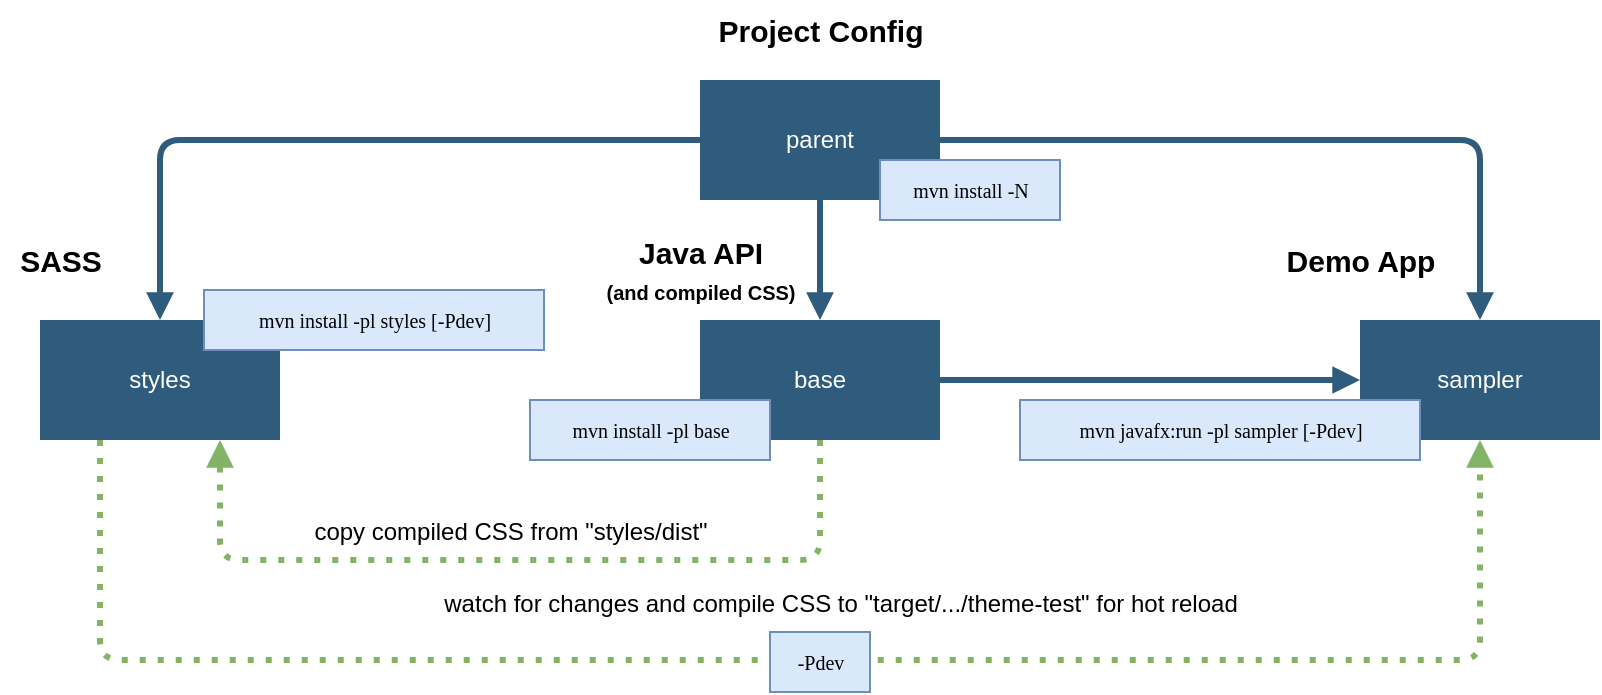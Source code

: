 <mxfile version="20.3.0" type="device"><diagram id="07fea595-8f29-1299-0266-81d95cde20df" name="Page-1"><mxGraphModel dx="1038" dy="577" grid="1" gridSize="10" guides="1" tooltips="1" connect="1" arrows="1" fold="1" page="1" pageScale="1" pageWidth="1169" pageHeight="827" background="#ffffff" math="0" shadow="0"><root><mxCell id="0"/><mxCell id="1" parent="0"/><mxCell id="202" value="" style="edgeStyle=segmentEdgeStyle;strokeColor=#2F5B7C;strokeWidth=3;html=1;endArrow=block;endFill=1;" parent="1" source="171" edge="1"><mxGeometry x="164.5" y="178.5" width="100" height="100" as="geometry"><mxPoint x="224.5" y="248.5" as="sourcePoint"/><mxPoint x="570" y="200" as="targetPoint"/><Array as="points"><mxPoint x="570" y="170"/><mxPoint x="570" y="170"/></Array></mxGeometry></mxCell><mxCell id="171" value="parent" style="whiteSpace=wrap;shadow=0;fontColor=#FFFFFF;fontFamily=Helvetica;fontStyle=0;html=1;fontSize=12;plain-purple;strokeColor=none;fillColor=#2f5b7c;gradientColor=none;spacing=6;verticalAlign=middle;" parent="1" vertex="1"><mxGeometry x="510" y="80" width="120" height="60" as="geometry"/></mxCell><mxCell id="175" value="" style="edgeStyle=segmentEdgeStyle;strokeColor=#2F5B7C;strokeWidth=3;html=1;endArrow=block;endFill=1;" parent="1" source="171" edge="1"><mxGeometry width="100" height="100" relative="1" as="geometry"><mxPoint x="184.5" y="198.5" as="sourcePoint"/><mxPoint x="240" y="200" as="targetPoint"/><Array as="points"><mxPoint x="240" y="110"/><mxPoint x="240" y="200"/></Array></mxGeometry></mxCell><mxCell id="dOQDQH1xTs-0XCnhmevT-217" value="base" style="whiteSpace=wrap;shadow=0;fontColor=#FFFFFF;fontFamily=Helvetica;fontStyle=0;html=1;fontSize=12;plain-purple;strokeColor=none;fillColor=#2f5b7c;gradientColor=none;spacing=6;verticalAlign=middle;" vertex="1" parent="1"><mxGeometry x="510" y="200" width="120" height="60" as="geometry"/></mxCell><mxCell id="dOQDQH1xTs-0XCnhmevT-218" value="sampler" style="whiteSpace=wrap;shadow=0;fontColor=#FFFFFF;fontFamily=Helvetica;fontStyle=0;html=1;fontSize=12;plain-purple;strokeColor=none;fillColor=#2f5b7c;gradientColor=none;spacing=6;verticalAlign=middle;" vertex="1" parent="1"><mxGeometry x="840" y="200" width="120" height="60" as="geometry"/></mxCell><mxCell id="dOQDQH1xTs-0XCnhmevT-220" value="" style="edgeStyle=segmentEdgeStyle;strokeColor=#2F5B7C;strokeWidth=3;html=1;endArrow=block;endFill=1;exitX=1;exitY=0.5;exitDx=0;exitDy=0;entryX=0;entryY=0.5;entryDx=0;entryDy=0;" edge="1" parent="1" source="dOQDQH1xTs-0XCnhmevT-217" target="dOQDQH1xTs-0XCnhmevT-218"><mxGeometry x="274.5" y="328.5" width="100" height="100" as="geometry"><mxPoint x="680" y="290" as="sourcePoint"/><mxPoint x="680" y="350" as="targetPoint"/><Array as="points"/></mxGeometry></mxCell><mxCell id="dOQDQH1xTs-0XCnhmevT-221" value="styles" style="whiteSpace=wrap;shadow=0;fontColor=#FFFFFF;fontFamily=Helvetica;fontStyle=0;html=1;fontSize=12;plain-purple;strokeColor=none;fillColor=#2f5b7c;gradientColor=none;spacing=6;verticalAlign=middle;" vertex="1" parent="1"><mxGeometry x="180" y="200" width="120" height="60" as="geometry"/></mxCell><mxCell id="dOQDQH1xTs-0XCnhmevT-222" value="" style="edgeStyle=segmentEdgeStyle;strokeColor=#2F5B7C;strokeWidth=3;html=1;endArrow=block;endFill=1;" edge="1" parent="1"><mxGeometry width="100" height="100" relative="1" as="geometry"><mxPoint x="630" y="110" as="sourcePoint"/><mxPoint x="900" y="200" as="targetPoint"/><Array as="points"><mxPoint x="900" y="110"/><mxPoint x="900" y="200"/></Array></mxGeometry></mxCell><mxCell id="dOQDQH1xTs-0XCnhmevT-223" value="" style="edgeStyle=segmentEdgeStyle;strokeColor=#82b366;strokeWidth=3;html=1;endArrow=block;endFill=1;exitX=0.5;exitY=1;exitDx=0;exitDy=0;dashed=1;dashPattern=1 2;fillColor=#d5e8d4;" edge="1" parent="1" source="dOQDQH1xTs-0XCnhmevT-217"><mxGeometry x="-96.5" y="418.5" width="100" height="100" as="geometry"><mxPoint x="279" y="260" as="sourcePoint"/><mxPoint x="270" y="260" as="targetPoint"/><Array as="points"><mxPoint x="570" y="320"/><mxPoint x="270" y="320"/></Array></mxGeometry></mxCell><mxCell id="dOQDQH1xTs-0XCnhmevT-224" value="" style="edgeStyle=segmentEdgeStyle;strokeColor=#82b366;strokeWidth=3;html=1;endArrow=block;endFill=1;exitX=0.25;exitY=1;exitDx=0;exitDy=0;dashed=1;dashPattern=1 2;fillColor=#d5e8d4;" edge="1" parent="1" source="dOQDQH1xTs-0XCnhmevT-221" target="dOQDQH1xTs-0XCnhmevT-218"><mxGeometry x="-175.5" y="418.5" width="100" height="100" as="geometry"><mxPoint x="200" y="260" as="sourcePoint"/><mxPoint x="491" y="260" as="targetPoint"/><Array as="points"><mxPoint x="210" y="370"/><mxPoint x="900" y="370"/></Array></mxGeometry></mxCell><mxCell id="dOQDQH1xTs-0XCnhmevT-226" value="copy compiled CSS from &quot;styles/dist&quot;" style="text;html=1;align=center;verticalAlign=middle;resizable=0;points=[];autosize=1;strokeColor=none;fillColor=none;" vertex="1" parent="1"><mxGeometry x="305" y="291" width="220" height="30" as="geometry"/></mxCell><mxCell id="dOQDQH1xTs-0XCnhmevT-227" value="watch for changes and compile CSS to &quot;target/.../theme-test&quot; for hot reload" style="text;html=1;align=center;verticalAlign=middle;resizable=0;points=[];autosize=1;strokeColor=none;fillColor=none;" vertex="1" parent="1"><mxGeometry x="370" y="327" width="420" height="30" as="geometry"/></mxCell><mxCell id="dOQDQH1xTs-0XCnhmevT-228" value="SASS" style="text;html=1;align=center;verticalAlign=middle;resizable=0;points=[];autosize=1;strokeColor=none;fillColor=none;fontStyle=1;fontSize=15;" vertex="1" parent="1"><mxGeometry x="160" y="155" width="60" height="30" as="geometry"/></mxCell><mxCell id="dOQDQH1xTs-0XCnhmevT-229" value="Java API&lt;br&gt;&lt;font style=&quot;font-size: 10px;&quot;&gt;(and compiled CSS)&lt;/font&gt;" style="text;html=1;align=center;verticalAlign=middle;resizable=0;points=[];autosize=1;strokeColor=none;fillColor=none;fontStyle=1;fontSize=15;" vertex="1" parent="1"><mxGeometry x="450" y="150" width="120" height="50" as="geometry"/></mxCell><mxCell id="dOQDQH1xTs-0XCnhmevT-230" value="Demo App" style="text;html=1;align=center;verticalAlign=middle;resizable=0;points=[];autosize=1;strokeColor=none;fillColor=none;fontStyle=1;fontSize=15;" vertex="1" parent="1"><mxGeometry x="790" y="155" width="100" height="30" as="geometry"/></mxCell><mxCell id="dOQDQH1xTs-0XCnhmevT-231" value="Project Config" style="text;html=1;align=center;verticalAlign=middle;resizable=0;points=[];autosize=1;strokeColor=none;fillColor=none;fontStyle=1;fontSize=15;" vertex="1" parent="1"><mxGeometry x="505" y="40" width="130" height="30" as="geometry"/></mxCell><mxCell id="dOQDQH1xTs-0XCnhmevT-232" value="mvn install -pl styles [-Pdev]" style="text;html=1;align=center;verticalAlign=middle;resizable=0;points=[];autosize=1;strokeColor=#6c8ebf;fillColor=#dae8fc;fontSize=10;fontFamily=Verdana;" vertex="1" parent="1"><mxGeometry x="262" y="185" width="170" height="30" as="geometry"/></mxCell><mxCell id="dOQDQH1xTs-0XCnhmevT-233" value="mvn install -pl base" style="text;html=1;align=center;verticalAlign=middle;resizable=0;points=[];autosize=1;strokeColor=#6c8ebf;fillColor=#dae8fc;fontSize=10;fontFamily=Verdana;" vertex="1" parent="1"><mxGeometry x="425" y="240" width="120" height="30" as="geometry"/></mxCell><mxCell id="dOQDQH1xTs-0XCnhmevT-234" value="mvn install&amp;nbsp;-N" style="text;html=1;align=center;verticalAlign=middle;resizable=0;points=[];autosize=1;strokeColor=#6c8ebf;fillColor=#dae8fc;fontSize=10;fontFamily=Verdana;" vertex="1" parent="1"><mxGeometry x="600" y="120" width="90" height="30" as="geometry"/></mxCell><mxCell id="dOQDQH1xTs-0XCnhmevT-236" value="-Pdev" style="text;html=1;align=center;verticalAlign=middle;resizable=0;points=[];autosize=1;strokeColor=#6c8ebf;fillColor=#dae8fc;fontSize=10;fontFamily=Verdana;" vertex="1" parent="1"><mxGeometry x="545" y="356" width="50" height="30" as="geometry"/></mxCell><mxCell id="dOQDQH1xTs-0XCnhmevT-237" value="mvn javafx:run -pl sampler [-Pdev]" style="text;html=1;align=center;verticalAlign=middle;resizable=0;points=[];autosize=1;strokeColor=#6c8ebf;fillColor=#dae8fc;fontSize=10;fontFamily=Verdana;" vertex="1" parent="1"><mxGeometry x="670" y="240" width="200" height="30" as="geometry"/></mxCell></root></mxGraphModel></diagram></mxfile>